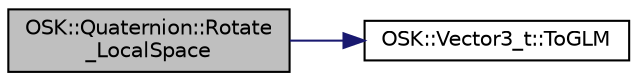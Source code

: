 digraph "OSK::Quaternion::Rotate_LocalSpace"
{
 // LATEX_PDF_SIZE
  edge [fontname="Helvetica",fontsize="10",labelfontname="Helvetica",labelfontsize="10"];
  node [fontname="Helvetica",fontsize="10",shape=record];
  rankdir="LR";
  Node1 [label="OSK::Quaternion::Rotate\l_LocalSpace",height=0.2,width=0.4,color="black", fillcolor="grey75", style="filled", fontcolor="black",tooltip="Rota el cuaternión dado un eje, que se interpreta en espacio local."];
  Node1 -> Node2 [color="midnightblue",fontsize="10",style="solid"];
  Node2 [label="OSK::Vector3_t::ToGLM",height=0.2,width=0.4,color="black", fillcolor="white", style="filled",URL="$class_o_s_k_1_1_vector3__t.html#acb2737aa41e9e488c3e93a30fcedfb1c",tooltip="OSK::Vector2 a glm::vec3."];
}
